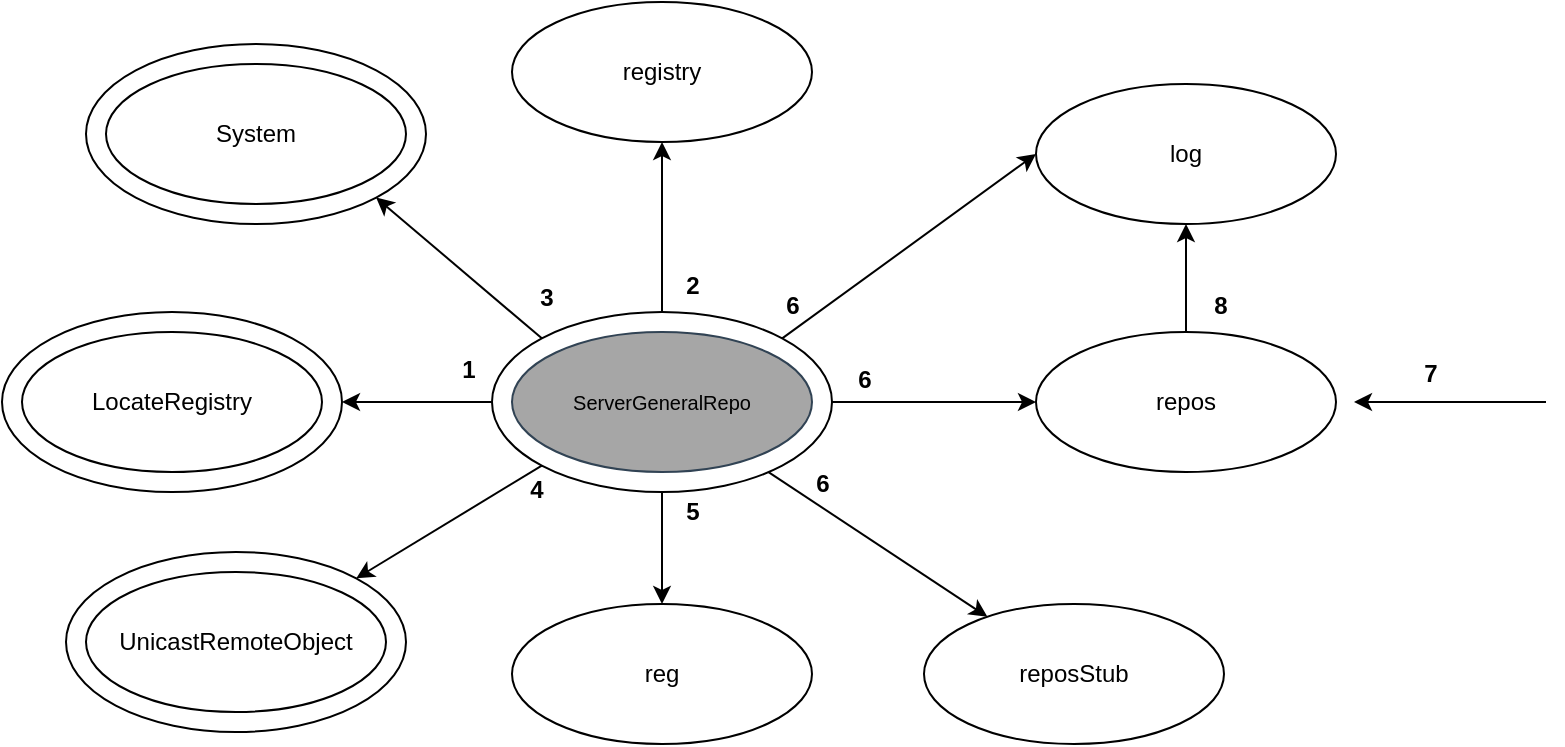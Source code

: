 <mxfile version="24.4.14" type="device">
  <diagram name="Page-1" id="8G-TDpBrZnWFRdwxH2hP">
    <mxGraphModel dx="1050" dy="558" grid="0" gridSize="10" guides="1" tooltips="1" connect="1" arrows="1" fold="1" page="1" pageScale="1" pageWidth="827" pageHeight="1169" math="0" shadow="0">
      <root>
        <mxCell id="0" />
        <mxCell id="1" parent="0" />
        <mxCell id="J0_Lx2hSn_o62kDlmLEp-11" style="edgeStyle=orthogonalEdgeStyle;rounded=0;orthogonalLoop=1;jettySize=auto;html=1;entryX=1;entryY=0.5;entryDx=0;entryDy=0;" parent="1" source="ctMj3vyAkk-ZHn5RQAny-1" target="J0_Lx2hSn_o62kDlmLEp-7" edge="1">
          <mxGeometry relative="1" as="geometry" />
        </mxCell>
        <mxCell id="J0_Lx2hSn_o62kDlmLEp-14" style="edgeStyle=orthogonalEdgeStyle;rounded=0;orthogonalLoop=1;jettySize=auto;html=1;entryX=0.5;entryY=1;entryDx=0;entryDy=0;" parent="1" source="ctMj3vyAkk-ZHn5RQAny-1" target="ctMj3vyAkk-ZHn5RQAny-10" edge="1">
          <mxGeometry relative="1" as="geometry" />
        </mxCell>
        <mxCell id="J0_Lx2hSn_o62kDlmLEp-15" style="rounded=0;orthogonalLoop=1;jettySize=auto;html=1;exitX=0;exitY=0;exitDx=0;exitDy=0;entryX=1;entryY=1;entryDx=0;entryDy=0;" parent="1" source="ctMj3vyAkk-ZHn5RQAny-1" target="J0_Lx2hSn_o62kDlmLEp-12" edge="1">
          <mxGeometry relative="1" as="geometry" />
        </mxCell>
        <mxCell id="J0_Lx2hSn_o62kDlmLEp-18" style="edgeStyle=orthogonalEdgeStyle;rounded=0;orthogonalLoop=1;jettySize=auto;html=1;entryX=0.5;entryY=0;entryDx=0;entryDy=0;" parent="1" source="ctMj3vyAkk-ZHn5RQAny-1" target="J0_Lx2hSn_o62kDlmLEp-17" edge="1">
          <mxGeometry relative="1" as="geometry" />
        </mxCell>
        <mxCell id="J0_Lx2hSn_o62kDlmLEp-19" style="rounded=0;orthogonalLoop=1;jettySize=auto;html=1;" parent="1" source="ctMj3vyAkk-ZHn5RQAny-1" target="J0_Lx2hSn_o62kDlmLEp-16" edge="1">
          <mxGeometry relative="1" as="geometry" />
        </mxCell>
        <mxCell id="J0_Lx2hSn_o62kDlmLEp-22" style="rounded=0;orthogonalLoop=1;jettySize=auto;html=1;exitX=0;exitY=1;exitDx=0;exitDy=0;entryX=1;entryY=0;entryDx=0;entryDy=0;" parent="1" source="ctMj3vyAkk-ZHn5RQAny-1" target="J0_Lx2hSn_o62kDlmLEp-20" edge="1">
          <mxGeometry relative="1" as="geometry" />
        </mxCell>
        <mxCell id="giz6-xrCCRfWT2-NhR89-4" style="rounded=0;orthogonalLoop=1;jettySize=auto;html=1;entryX=0;entryY=0.5;entryDx=0;entryDy=0;" edge="1" parent="1" source="ctMj3vyAkk-ZHn5RQAny-1" target="giz6-xrCCRfWT2-NhR89-2">
          <mxGeometry relative="1" as="geometry" />
        </mxCell>
        <mxCell id="giz6-xrCCRfWT2-NhR89-13" style="rounded=0;orthogonalLoop=1;jettySize=auto;html=1;exitX=1;exitY=0;exitDx=0;exitDy=0;entryX=0;entryY=0.5;entryDx=0;entryDy=0;" edge="1" parent="1" source="ctMj3vyAkk-ZHn5RQAny-1" target="giz6-xrCCRfWT2-NhR89-11">
          <mxGeometry relative="1" as="geometry" />
        </mxCell>
        <mxCell id="ctMj3vyAkk-ZHn5RQAny-1" value="" style="ellipse;whiteSpace=wrap;html=1;" parent="1" vertex="1">
          <mxGeometry x="252" y="217" width="170" height="90" as="geometry" />
        </mxCell>
        <mxCell id="ctMj3vyAkk-ZHn5RQAny-2" value="&lt;font style=&quot;font-size: 10px;&quot; color=&quot;#000000&quot;&gt;ServerGeneralRepo&lt;/font&gt;" style="ellipse;whiteSpace=wrap;html=1;movable=1;resizable=1;rotatable=1;deletable=1;editable=1;locked=0;connectable=1;fillColor=#A6A6A6;fontColor=#ffffff;strokeColor=#314354;" parent="1" vertex="1">
          <mxGeometry x="262" y="227" width="150" height="70" as="geometry" />
        </mxCell>
        <mxCell id="ctMj3vyAkk-ZHn5RQAny-10" value="registry" style="ellipse;whiteSpace=wrap;html=1;movable=1;resizable=1;rotatable=1;deletable=1;editable=1;locked=0;connectable=1;" parent="1" vertex="1">
          <mxGeometry x="262" y="62" width="150" height="70" as="geometry" />
        </mxCell>
        <mxCell id="J0_Lx2hSn_o62kDlmLEp-7" value="" style="ellipse;whiteSpace=wrap;html=1;" parent="1" vertex="1">
          <mxGeometry x="7" y="217" width="170" height="90" as="geometry" />
        </mxCell>
        <mxCell id="J0_Lx2hSn_o62kDlmLEp-8" value="LocateRegistry" style="ellipse;whiteSpace=wrap;html=1;movable=1;resizable=1;rotatable=1;deletable=1;editable=1;locked=0;connectable=1;" parent="1" vertex="1">
          <mxGeometry x="17" y="227" width="150" height="70" as="geometry" />
        </mxCell>
        <mxCell id="J0_Lx2hSn_o62kDlmLEp-12" value="" style="ellipse;whiteSpace=wrap;html=1;" parent="1" vertex="1">
          <mxGeometry x="49" y="83" width="170" height="90" as="geometry" />
        </mxCell>
        <mxCell id="J0_Lx2hSn_o62kDlmLEp-13" value="System" style="ellipse;whiteSpace=wrap;html=1;movable=1;resizable=1;rotatable=1;deletable=1;editable=1;locked=0;connectable=1;" parent="1" vertex="1">
          <mxGeometry x="59" y="93" width="150" height="70" as="geometry" />
        </mxCell>
        <mxCell id="J0_Lx2hSn_o62kDlmLEp-16" value="reposStub" style="ellipse;whiteSpace=wrap;html=1;movable=1;resizable=1;rotatable=1;deletable=1;editable=1;locked=0;connectable=1;" parent="1" vertex="1">
          <mxGeometry x="468" y="363" width="150" height="70" as="geometry" />
        </mxCell>
        <mxCell id="J0_Lx2hSn_o62kDlmLEp-17" value="reg" style="ellipse;whiteSpace=wrap;html=1;movable=1;resizable=1;rotatable=1;deletable=1;editable=1;locked=0;connectable=1;" parent="1" vertex="1">
          <mxGeometry x="262" y="363" width="150" height="70" as="geometry" />
        </mxCell>
        <mxCell id="J0_Lx2hSn_o62kDlmLEp-20" value="" style="ellipse;whiteSpace=wrap;html=1;" parent="1" vertex="1">
          <mxGeometry x="39" y="337" width="170" height="90" as="geometry" />
        </mxCell>
        <mxCell id="J0_Lx2hSn_o62kDlmLEp-21" value="UnicastRemoteObject" style="ellipse;whiteSpace=wrap;html=1;movable=1;resizable=1;rotatable=1;deletable=1;editable=1;locked=0;connectable=1;" parent="1" vertex="1">
          <mxGeometry x="49" y="347" width="150" height="70" as="geometry" />
        </mxCell>
        <mxCell id="J0_Lx2hSn_o62kDlmLEp-24" value="&lt;b&gt;1&lt;/b&gt;" style="text;html=1;align=center;verticalAlign=middle;resizable=0;points=[];autosize=1;strokeColor=none;fillColor=none;" parent="1" vertex="1">
          <mxGeometry x="228" y="233" width="24" height="26" as="geometry" />
        </mxCell>
        <mxCell id="J0_Lx2hSn_o62kDlmLEp-26" value="&lt;b&gt;3&lt;/b&gt;" style="text;html=1;align=center;verticalAlign=middle;resizable=0;points=[];autosize=1;strokeColor=none;fillColor=none;" parent="1" vertex="1">
          <mxGeometry x="267" y="197" width="24" height="26" as="geometry" />
        </mxCell>
        <mxCell id="J0_Lx2hSn_o62kDlmLEp-27" value="&lt;b&gt;2&lt;/b&gt;" style="text;html=1;align=center;verticalAlign=middle;resizable=0;points=[];autosize=1;strokeColor=none;fillColor=none;" parent="1" vertex="1">
          <mxGeometry x="340" y="191" width="24" height="26" as="geometry" />
        </mxCell>
        <mxCell id="J0_Lx2hSn_o62kDlmLEp-28" value="&lt;b&gt;4&lt;/b&gt;" style="text;html=1;align=center;verticalAlign=middle;resizable=0;points=[];autosize=1;strokeColor=none;fillColor=none;" parent="1" vertex="1">
          <mxGeometry x="262" y="293" width="24" height="26" as="geometry" />
        </mxCell>
        <mxCell id="J0_Lx2hSn_o62kDlmLEp-29" value="&lt;b&gt;5&lt;/b&gt;" style="text;html=1;align=center;verticalAlign=middle;resizable=0;points=[];autosize=1;strokeColor=none;fillColor=none;" parent="1" vertex="1">
          <mxGeometry x="340" y="304" width="24" height="26" as="geometry" />
        </mxCell>
        <mxCell id="giz6-xrCCRfWT2-NhR89-14" style="edgeStyle=orthogonalEdgeStyle;rounded=0;orthogonalLoop=1;jettySize=auto;html=1;entryX=0.5;entryY=1;entryDx=0;entryDy=0;" edge="1" parent="1" source="giz6-xrCCRfWT2-NhR89-2" target="giz6-xrCCRfWT2-NhR89-11">
          <mxGeometry relative="1" as="geometry" />
        </mxCell>
        <mxCell id="giz6-xrCCRfWT2-NhR89-2" value="repos" style="ellipse;whiteSpace=wrap;html=1;movable=1;resizable=1;rotatable=1;deletable=1;editable=1;locked=0;connectable=1;" vertex="1" parent="1">
          <mxGeometry x="524" y="227" width="150" height="70" as="geometry" />
        </mxCell>
        <mxCell id="giz6-xrCCRfWT2-NhR89-6" value="&lt;b&gt;6&lt;/b&gt;" style="text;html=1;align=center;verticalAlign=middle;resizable=0;points=[];autosize=1;strokeColor=none;fillColor=none;" vertex="1" parent="1">
          <mxGeometry x="426" y="238" width="24" height="26" as="geometry" />
        </mxCell>
        <mxCell id="giz6-xrCCRfWT2-NhR89-8" value="&lt;b&gt;6&lt;/b&gt;" style="text;html=1;align=center;verticalAlign=middle;resizable=0;points=[];autosize=1;strokeColor=none;fillColor=none;" vertex="1" parent="1">
          <mxGeometry x="405" y="290" width="24" height="26" as="geometry" />
        </mxCell>
        <mxCell id="giz6-xrCCRfWT2-NhR89-9" style="rounded=0;orthogonalLoop=1;jettySize=auto;html=1;" edge="1" parent="1">
          <mxGeometry relative="1" as="geometry">
            <mxPoint x="779" y="262" as="sourcePoint" />
            <mxPoint x="683" y="262" as="targetPoint" />
          </mxGeometry>
        </mxCell>
        <mxCell id="giz6-xrCCRfWT2-NhR89-10" value="&lt;b&gt;7&lt;/b&gt;" style="text;html=1;align=center;verticalAlign=middle;resizable=0;points=[];autosize=1;strokeColor=none;fillColor=none;" vertex="1" parent="1">
          <mxGeometry x="709" y="235" width="24" height="26" as="geometry" />
        </mxCell>
        <mxCell id="giz6-xrCCRfWT2-NhR89-11" value="log" style="ellipse;whiteSpace=wrap;html=1;movable=1;resizable=1;rotatable=1;deletable=1;editable=1;locked=0;connectable=1;" vertex="1" parent="1">
          <mxGeometry x="524" y="103" width="150" height="70" as="geometry" />
        </mxCell>
        <mxCell id="giz6-xrCCRfWT2-NhR89-15" value="&lt;b&gt;6&lt;/b&gt;" style="text;html=1;align=center;verticalAlign=middle;resizable=0;points=[];autosize=1;strokeColor=none;fillColor=none;" vertex="1" parent="1">
          <mxGeometry x="390" y="201" width="24" height="26" as="geometry" />
        </mxCell>
        <mxCell id="giz6-xrCCRfWT2-NhR89-16" value="&lt;b&gt;8&lt;/b&gt;" style="text;html=1;align=center;verticalAlign=middle;resizable=0;points=[];autosize=1;strokeColor=none;fillColor=none;" vertex="1" parent="1">
          <mxGeometry x="604" y="201" width="24" height="26" as="geometry" />
        </mxCell>
      </root>
    </mxGraphModel>
  </diagram>
</mxfile>
